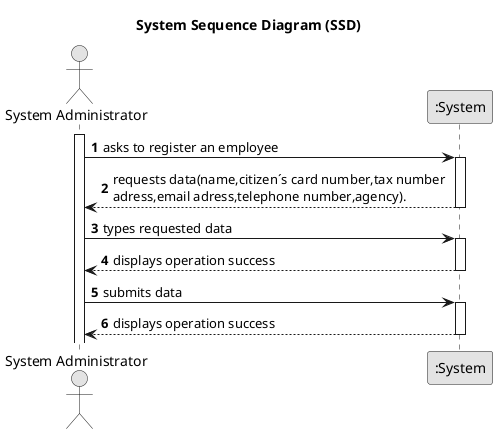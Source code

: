 @startuml
skinparam monochrome true
skinparam packageStyle rectangle
skinparam shadowing false

title System Sequence Diagram (SSD)

autonumber

actor "System Administrator" as Admin
participant ":System" as System

activate Admin

    Admin -> System : asks to register an employee
    activate System

        System --> Admin : requests data(name,citizen´s card number,tax number \nadress,email adress,telephone number,agency).
    deactivate System

    Admin -> System : types requested data
    activate System

        System --> Admin : displays operation success
        deactivate System

    Admin -> System : submits data
    activate System

        System --> Admin : displays operation success
    deactivate System


@enduml